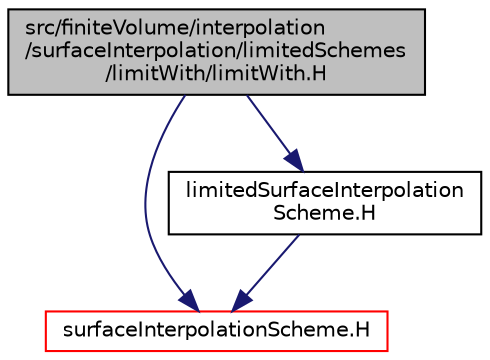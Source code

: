 digraph "src/finiteVolume/interpolation/surfaceInterpolation/limitedSchemes/limitWith/limitWith.H"
{
  bgcolor="transparent";
  edge [fontname="Helvetica",fontsize="10",labelfontname="Helvetica",labelfontsize="10"];
  node [fontname="Helvetica",fontsize="10",shape=record];
  Node1 [label="src/finiteVolume/interpolation\l/surfaceInterpolation/limitedSchemes\l/limitWith/limitWith.H",height=0.2,width=0.4,color="black", fillcolor="grey75", style="filled", fontcolor="black"];
  Node1 -> Node2 [color="midnightblue",fontsize="10",style="solid",fontname="Helvetica"];
  Node2 [label="surfaceInterpolationScheme.H",height=0.2,width=0.4,color="red",URL="$a06276.html"];
  Node1 -> Node3 [color="midnightblue",fontsize="10",style="solid",fontname="Helvetica"];
  Node3 [label="limitedSurfaceInterpolation\lScheme.H",height=0.2,width=0.4,color="black",URL="$a06145.html"];
  Node3 -> Node2 [color="midnightblue",fontsize="10",style="solid",fontname="Helvetica"];
}

